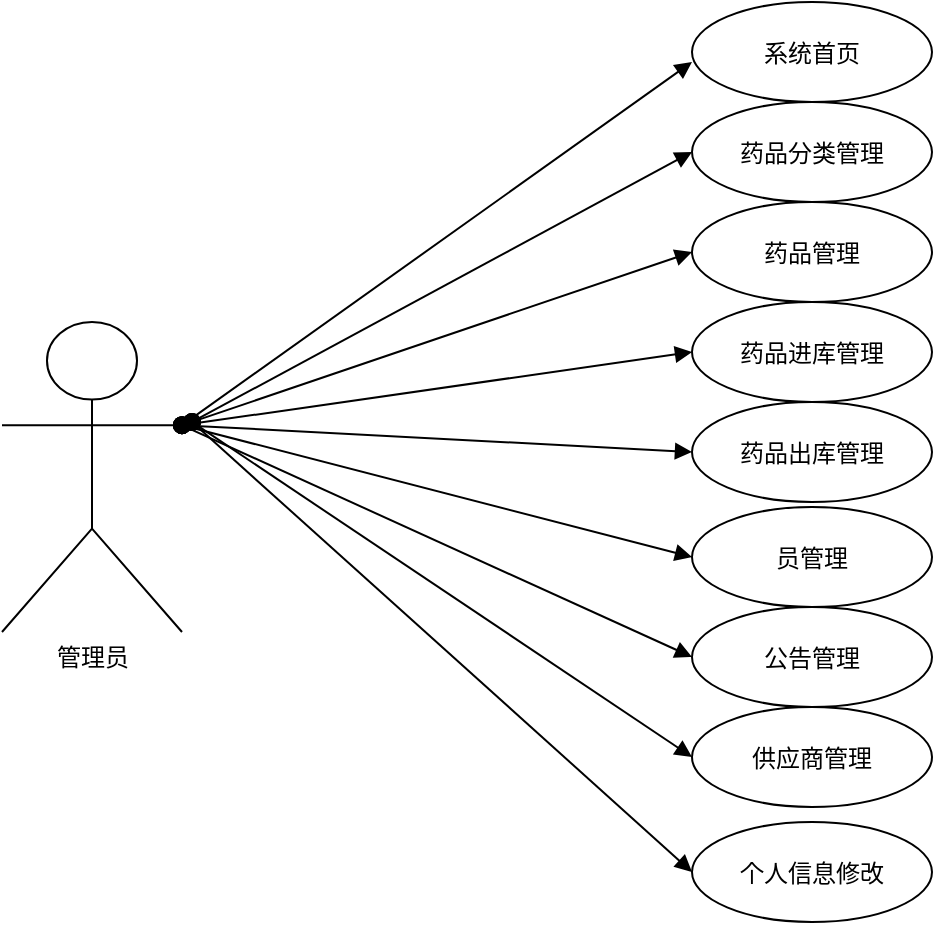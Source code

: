 <mxfile version="24.4.14" type="github">
  <diagram name="第 1 页" id="PrILdzgITEaFjyn_vafs">
    <mxGraphModel dx="1050" dy="534" grid="1" gridSize="10" guides="1" tooltips="1" connect="1" arrows="1" fold="1" page="1" pageScale="1" pageWidth="827" pageHeight="1169" math="0" shadow="0">
      <root>
        <mxCell id="0" />
        <mxCell id="1" parent="0" />
        <mxCell id="iHMlJCngF5IpRR38niNu-1" value="" style="shape=umlActor;verticalLabelPosition=bottom;verticalAlign=top;html=1;fontFamily=Helvetica;" parent="1" vertex="1">
          <mxGeometry x="95" y="200" width="90" height="155" as="geometry" />
        </mxCell>
        <mxCell id="iHMlJCngF5IpRR38niNu-5" value="系统首页" style="ellipse;" parent="1" vertex="1">
          <mxGeometry x="440" y="40" width="120" height="50" as="geometry" />
        </mxCell>
        <mxCell id="iHMlJCngF5IpRR38niNu-10" value="管理员" style="text;html=1;align=center;verticalAlign=middle;resizable=0;points=[];autosize=1;strokeColor=none;fillColor=none;" parent="1" vertex="1">
          <mxGeometry x="110" y="352.5" width="60" height="30" as="geometry" />
        </mxCell>
        <mxCell id="iHMlJCngF5IpRR38niNu-22" value="药品管理" style="ellipse;" parent="1" vertex="1">
          <mxGeometry x="440" y="140" width="120" height="50" as="geometry" />
        </mxCell>
        <mxCell id="iHMlJCngF5IpRR38niNu-23" value="药品分类管理" style="ellipse;" parent="1" vertex="1">
          <mxGeometry x="440" y="90" width="120" height="50" as="geometry" />
        </mxCell>
        <mxCell id="iHMlJCngF5IpRR38niNu-24" value="药品进库管理" style="ellipse;" parent="1" vertex="1">
          <mxGeometry x="440" y="190" width="120" height="50" as="geometry" />
        </mxCell>
        <mxCell id="iHMlJCngF5IpRR38niNu-25" value="药品出库管理" style="ellipse;" parent="1" vertex="1">
          <mxGeometry x="440" y="240" width="120" height="50" as="geometry" />
        </mxCell>
        <mxCell id="iHMlJCngF5IpRR38niNu-26" value="员管理" style="ellipse;" parent="1" vertex="1">
          <mxGeometry x="440" y="292.5" width="120" height="50" as="geometry" />
        </mxCell>
        <mxCell id="iHMlJCngF5IpRR38niNu-27" value="公告管理" style="ellipse;" parent="1" vertex="1">
          <mxGeometry x="440" y="342.5" width="120" height="50" as="geometry" />
        </mxCell>
        <mxCell id="iHMlJCngF5IpRR38niNu-28" value="供应商管理" style="ellipse;" parent="1" vertex="1">
          <mxGeometry x="440" y="392.5" width="120" height="50" as="geometry" />
        </mxCell>
        <mxCell id="iHMlJCngF5IpRR38niNu-29" value="个人信息修改" style="ellipse;" parent="1" vertex="1">
          <mxGeometry x="440" y="450" width="120" height="50" as="geometry" />
        </mxCell>
        <mxCell id="XeavIGpK7yvfj5GqJteB-2" value="" style="html=1;verticalAlign=bottom;startArrow=oval;startFill=1;endArrow=block;startSize=8;curved=0;rounded=0;exitX=1;exitY=0.333;exitDx=0;exitDy=0;exitPerimeter=0;" edge="1" parent="1" source="iHMlJCngF5IpRR38niNu-1">
          <mxGeometry width="60" relative="1" as="geometry">
            <mxPoint x="190" y="100" as="sourcePoint" />
            <mxPoint x="440" y="70" as="targetPoint" />
          </mxGeometry>
        </mxCell>
        <mxCell id="XeavIGpK7yvfj5GqJteB-6" value="" style="html=1;verticalAlign=bottom;startArrow=oval;startFill=1;endArrow=block;startSize=8;curved=0;rounded=0;entryX=0;entryY=0.5;entryDx=0;entryDy=0;" edge="1" parent="1" target="iHMlJCngF5IpRR38niNu-23">
          <mxGeometry width="60" relative="1" as="geometry">
            <mxPoint x="190" y="250" as="sourcePoint" />
            <mxPoint x="450" y="80" as="targetPoint" />
          </mxGeometry>
        </mxCell>
        <mxCell id="XeavIGpK7yvfj5GqJteB-7" value="" style="html=1;verticalAlign=bottom;startArrow=oval;startFill=1;endArrow=block;startSize=8;curved=0;rounded=0;entryX=0;entryY=0.5;entryDx=0;entryDy=0;" edge="1" parent="1" target="iHMlJCngF5IpRR38niNu-22">
          <mxGeometry width="60" relative="1" as="geometry">
            <mxPoint x="190" y="250" as="sourcePoint" />
            <mxPoint x="460" y="90" as="targetPoint" />
          </mxGeometry>
        </mxCell>
        <mxCell id="XeavIGpK7yvfj5GqJteB-9" value="" style="html=1;verticalAlign=bottom;startArrow=oval;startFill=1;endArrow=block;startSize=8;curved=0;rounded=0;entryX=0;entryY=0.5;entryDx=0;entryDy=0;exitX=1;exitY=0.333;exitDx=0;exitDy=0;exitPerimeter=0;" edge="1" parent="1" source="iHMlJCngF5IpRR38niNu-1" target="iHMlJCngF5IpRR38niNu-24">
          <mxGeometry width="60" relative="1" as="geometry">
            <mxPoint x="190" y="210" as="sourcePoint" />
            <mxPoint x="450" y="175" as="targetPoint" />
          </mxGeometry>
        </mxCell>
        <mxCell id="XeavIGpK7yvfj5GqJteB-10" value="" style="html=1;verticalAlign=bottom;startArrow=oval;startFill=1;endArrow=block;startSize=8;curved=0;rounded=0;entryX=0;entryY=0.5;entryDx=0;entryDy=0;exitX=1;exitY=0.333;exitDx=0;exitDy=0;exitPerimeter=0;" edge="1" parent="1" source="iHMlJCngF5IpRR38niNu-1" target="iHMlJCngF5IpRR38niNu-25">
          <mxGeometry width="60" relative="1" as="geometry">
            <mxPoint x="190" y="210" as="sourcePoint" />
            <mxPoint x="460" y="185" as="targetPoint" />
          </mxGeometry>
        </mxCell>
        <mxCell id="XeavIGpK7yvfj5GqJteB-11" value="" style="html=1;verticalAlign=bottom;startArrow=oval;startFill=1;endArrow=block;startSize=8;curved=0;rounded=0;entryX=0;entryY=0.5;entryDx=0;entryDy=0;exitX=1;exitY=0.333;exitDx=0;exitDy=0;exitPerimeter=0;" edge="1" parent="1" source="iHMlJCngF5IpRR38niNu-1" target="iHMlJCngF5IpRR38niNu-26">
          <mxGeometry width="60" relative="1" as="geometry">
            <mxPoint x="220" y="240" as="sourcePoint" />
            <mxPoint x="470" y="195" as="targetPoint" />
          </mxGeometry>
        </mxCell>
        <mxCell id="XeavIGpK7yvfj5GqJteB-12" value="" style="html=1;verticalAlign=bottom;startArrow=oval;startFill=1;endArrow=block;startSize=8;curved=0;rounded=0;entryX=0;entryY=0.5;entryDx=0;entryDy=0;exitX=1;exitY=0.333;exitDx=0;exitDy=0;exitPerimeter=0;" edge="1" parent="1" source="iHMlJCngF5IpRR38niNu-1" target="iHMlJCngF5IpRR38niNu-27">
          <mxGeometry width="60" relative="1" as="geometry">
            <mxPoint x="230" y="250" as="sourcePoint" />
            <mxPoint x="480" y="205" as="targetPoint" />
          </mxGeometry>
        </mxCell>
        <mxCell id="XeavIGpK7yvfj5GqJteB-13" value="" style="html=1;verticalAlign=bottom;startArrow=oval;startFill=1;endArrow=block;startSize=8;curved=0;rounded=0;entryX=0;entryY=0.5;entryDx=0;entryDy=0;" edge="1" parent="1" target="iHMlJCngF5IpRR38niNu-28">
          <mxGeometry width="60" relative="1" as="geometry">
            <mxPoint x="190" y="250" as="sourcePoint" />
            <mxPoint x="490" y="215" as="targetPoint" />
          </mxGeometry>
        </mxCell>
        <mxCell id="XeavIGpK7yvfj5GqJteB-14" value="" style="html=1;verticalAlign=bottom;startArrow=oval;startFill=1;endArrow=block;startSize=8;curved=0;rounded=0;entryX=0;entryY=0.5;entryDx=0;entryDy=0;" edge="1" parent="1" target="iHMlJCngF5IpRR38niNu-29">
          <mxGeometry width="60" relative="1" as="geometry">
            <mxPoint x="190" y="250" as="sourcePoint" />
            <mxPoint x="500" y="225" as="targetPoint" />
          </mxGeometry>
        </mxCell>
      </root>
    </mxGraphModel>
  </diagram>
</mxfile>
